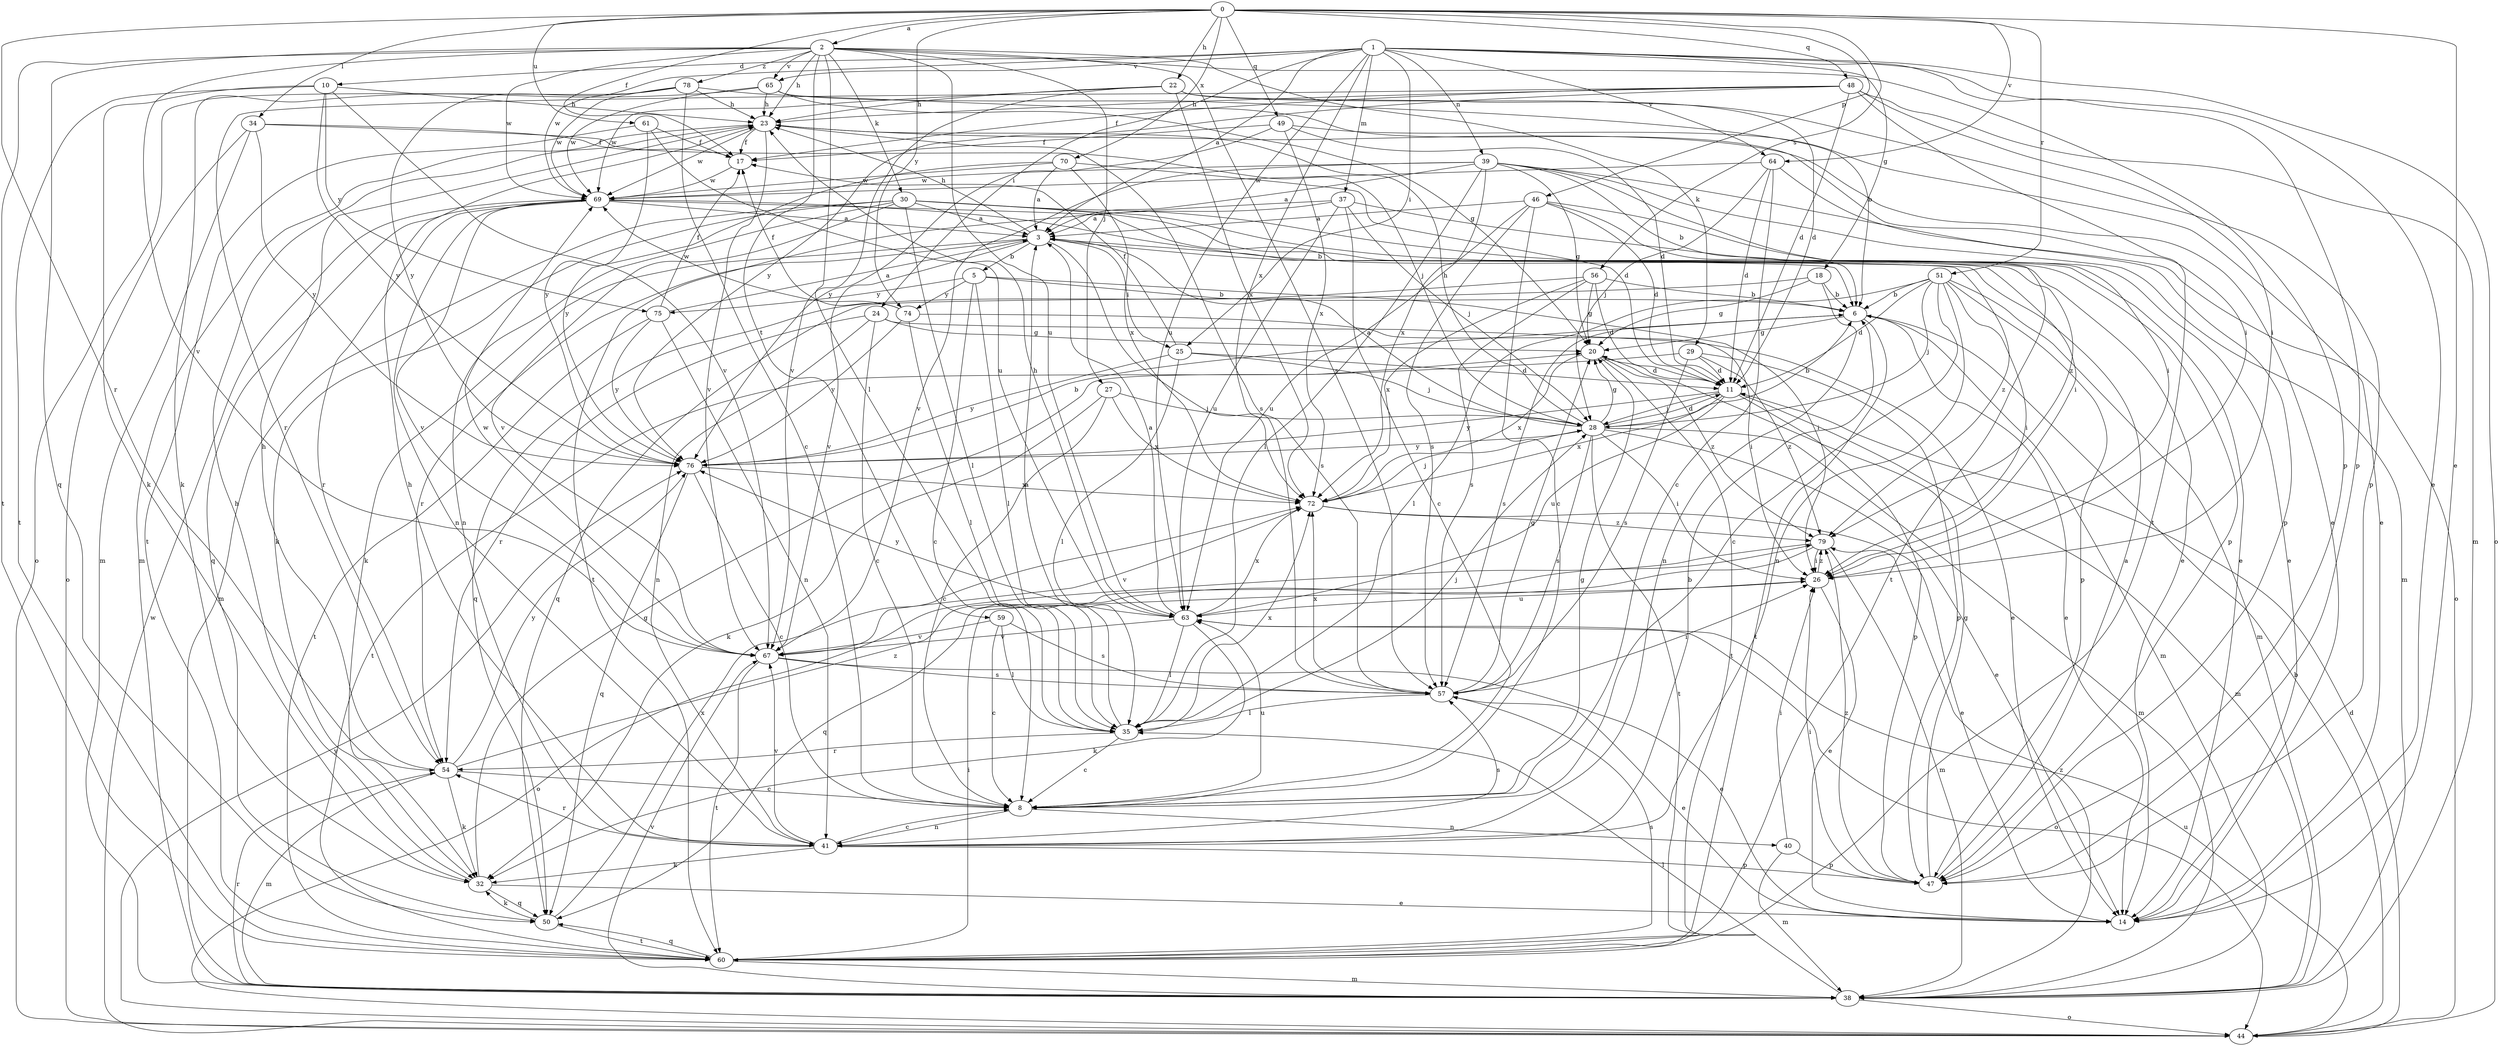 strict digraph  {
0;
1;
2;
3;
5;
6;
8;
10;
11;
14;
17;
18;
20;
22;
23;
24;
25;
26;
27;
28;
29;
30;
32;
34;
35;
37;
38;
39;
40;
41;
44;
46;
47;
48;
49;
50;
51;
54;
56;
57;
59;
60;
61;
63;
64;
65;
67;
69;
70;
72;
74;
75;
76;
78;
79;
0 -> 2  [label=a];
0 -> 14  [label=e];
0 -> 17  [label=f];
0 -> 22  [label=h];
0 -> 34  [label=l];
0 -> 46  [label=p];
0 -> 48  [label=q];
0 -> 49  [label=q];
0 -> 51  [label=r];
0 -> 54  [label=r];
0 -> 56  [label=s];
0 -> 61  [label=u];
0 -> 64  [label=v];
0 -> 70  [label=x];
0 -> 74  [label=y];
1 -> 3  [label=a];
1 -> 10  [label=d];
1 -> 14  [label=e];
1 -> 18  [label=g];
1 -> 24  [label=i];
1 -> 25  [label=i];
1 -> 37  [label=m];
1 -> 39  [label=n];
1 -> 44  [label=o];
1 -> 47  [label=p];
1 -> 63  [label=u];
1 -> 64  [label=v];
1 -> 65  [label=v];
1 -> 69  [label=w];
1 -> 72  [label=x];
2 -> 23  [label=h];
2 -> 27  [label=j];
2 -> 29  [label=k];
2 -> 30  [label=k];
2 -> 35  [label=l];
2 -> 47  [label=p];
2 -> 50  [label=q];
2 -> 57  [label=s];
2 -> 59  [label=t];
2 -> 60  [label=t];
2 -> 63  [label=u];
2 -> 65  [label=v];
2 -> 67  [label=v];
2 -> 69  [label=w];
2 -> 78  [label=z];
3 -> 5  [label=b];
3 -> 23  [label=h];
3 -> 25  [label=i];
3 -> 32  [label=k];
3 -> 54  [label=r];
3 -> 57  [label=s];
3 -> 67  [label=v];
3 -> 79  [label=z];
5 -> 6  [label=b];
5 -> 8  [label=c];
5 -> 26  [label=i];
5 -> 35  [label=l];
5 -> 74  [label=y];
5 -> 75  [label=y];
6 -> 14  [label=e];
6 -> 20  [label=g];
6 -> 38  [label=m];
6 -> 57  [label=s];
6 -> 60  [label=t];
8 -> 20  [label=g];
8 -> 40  [label=n];
8 -> 41  [label=n];
8 -> 63  [label=u];
10 -> 23  [label=h];
10 -> 32  [label=k];
10 -> 60  [label=t];
10 -> 67  [label=v];
10 -> 75  [label=y];
10 -> 76  [label=y];
11 -> 28  [label=j];
11 -> 38  [label=m];
11 -> 47  [label=p];
11 -> 63  [label=u];
11 -> 72  [label=x];
11 -> 76  [label=y];
17 -> 69  [label=w];
18 -> 6  [label=b];
18 -> 20  [label=g];
18 -> 41  [label=n];
18 -> 50  [label=q];
20 -> 11  [label=d];
20 -> 60  [label=t];
20 -> 72  [label=x];
20 -> 79  [label=z];
22 -> 11  [label=d];
22 -> 23  [label=h];
22 -> 47  [label=p];
22 -> 67  [label=v];
22 -> 69  [label=w];
22 -> 72  [label=x];
23 -> 14  [label=e];
23 -> 17  [label=f];
23 -> 38  [label=m];
23 -> 57  [label=s];
23 -> 67  [label=v];
23 -> 69  [label=w];
24 -> 8  [label=c];
24 -> 14  [label=e];
24 -> 20  [label=g];
24 -> 41  [label=n];
24 -> 54  [label=r];
25 -> 11  [label=d];
25 -> 17  [label=f];
25 -> 28  [label=j];
25 -> 35  [label=l];
25 -> 76  [label=y];
26 -> 14  [label=e];
26 -> 63  [label=u];
26 -> 79  [label=z];
27 -> 8  [label=c];
27 -> 28  [label=j];
27 -> 32  [label=k];
27 -> 72  [label=x];
28 -> 3  [label=a];
28 -> 6  [label=b];
28 -> 11  [label=d];
28 -> 14  [label=e];
28 -> 20  [label=g];
28 -> 23  [label=h];
28 -> 26  [label=i];
28 -> 38  [label=m];
28 -> 57  [label=s];
28 -> 60  [label=t];
28 -> 76  [label=y];
29 -> 11  [label=d];
29 -> 47  [label=p];
29 -> 57  [label=s];
29 -> 60  [label=t];
29 -> 79  [label=z];
30 -> 3  [label=a];
30 -> 14  [label=e];
30 -> 32  [label=k];
30 -> 35  [label=l];
30 -> 38  [label=m];
30 -> 41  [label=n];
30 -> 47  [label=p];
30 -> 67  [label=v];
30 -> 79  [label=z];
32 -> 14  [label=e];
32 -> 20  [label=g];
32 -> 23  [label=h];
32 -> 50  [label=q];
34 -> 17  [label=f];
34 -> 28  [label=j];
34 -> 38  [label=m];
34 -> 44  [label=o];
34 -> 76  [label=y];
35 -> 3  [label=a];
35 -> 8  [label=c];
35 -> 28  [label=j];
35 -> 54  [label=r];
35 -> 72  [label=x];
37 -> 3  [label=a];
37 -> 8  [label=c];
37 -> 14  [label=e];
37 -> 28  [label=j];
37 -> 60  [label=t];
37 -> 63  [label=u];
38 -> 35  [label=l];
38 -> 44  [label=o];
38 -> 54  [label=r];
38 -> 67  [label=v];
38 -> 79  [label=z];
39 -> 3  [label=a];
39 -> 6  [label=b];
39 -> 20  [label=g];
39 -> 26  [label=i];
39 -> 35  [label=l];
39 -> 38  [label=m];
39 -> 44  [label=o];
39 -> 67  [label=v];
39 -> 69  [label=w];
39 -> 72  [label=x];
40 -> 26  [label=i];
40 -> 38  [label=m];
40 -> 47  [label=p];
41 -> 6  [label=b];
41 -> 8  [label=c];
41 -> 23  [label=h];
41 -> 32  [label=k];
41 -> 47  [label=p];
41 -> 54  [label=r];
41 -> 57  [label=s];
41 -> 67  [label=v];
44 -> 6  [label=b];
44 -> 11  [label=d];
44 -> 63  [label=u];
44 -> 69  [label=w];
44 -> 76  [label=y];
46 -> 3  [label=a];
46 -> 8  [label=c];
46 -> 11  [label=d];
46 -> 14  [label=e];
46 -> 57  [label=s];
46 -> 60  [label=t];
46 -> 63  [label=u];
47 -> 3  [label=a];
47 -> 20  [label=g];
47 -> 26  [label=i];
47 -> 79  [label=z];
48 -> 11  [label=d];
48 -> 17  [label=f];
48 -> 23  [label=h];
48 -> 26  [label=i];
48 -> 38  [label=m];
48 -> 54  [label=r];
48 -> 60  [label=t];
48 -> 76  [label=y];
49 -> 11  [label=d];
49 -> 14  [label=e];
49 -> 17  [label=f];
49 -> 72  [label=x];
49 -> 76  [label=y];
50 -> 32  [label=k];
50 -> 60  [label=t];
50 -> 72  [label=x];
51 -> 6  [label=b];
51 -> 8  [label=c];
51 -> 11  [label=d];
51 -> 26  [label=i];
51 -> 28  [label=j];
51 -> 35  [label=l];
51 -> 38  [label=m];
51 -> 41  [label=n];
51 -> 47  [label=p];
54 -> 8  [label=c];
54 -> 23  [label=h];
54 -> 32  [label=k];
54 -> 38  [label=m];
54 -> 76  [label=y];
54 -> 79  [label=z];
56 -> 6  [label=b];
56 -> 11  [label=d];
56 -> 20  [label=g];
56 -> 50  [label=q];
56 -> 57  [label=s];
56 -> 72  [label=x];
57 -> 14  [label=e];
57 -> 20  [label=g];
57 -> 26  [label=i];
57 -> 35  [label=l];
57 -> 72  [label=x];
59 -> 8  [label=c];
59 -> 35  [label=l];
59 -> 57  [label=s];
59 -> 67  [label=v];
60 -> 26  [label=i];
60 -> 38  [label=m];
60 -> 50  [label=q];
60 -> 57  [label=s];
61 -> 17  [label=f];
61 -> 60  [label=t];
61 -> 63  [label=u];
61 -> 76  [label=y];
63 -> 3  [label=a];
63 -> 23  [label=h];
63 -> 32  [label=k];
63 -> 35  [label=l];
63 -> 44  [label=o];
63 -> 67  [label=v];
63 -> 72  [label=x];
63 -> 76  [label=y];
64 -> 8  [label=c];
64 -> 11  [label=d];
64 -> 28  [label=j];
64 -> 47  [label=p];
64 -> 69  [label=w];
65 -> 6  [label=b];
65 -> 20  [label=g];
65 -> 23  [label=h];
65 -> 32  [label=k];
65 -> 69  [label=w];
67 -> 14  [label=e];
67 -> 57  [label=s];
67 -> 60  [label=t];
67 -> 69  [label=w];
69 -> 3  [label=a];
69 -> 6  [label=b];
69 -> 26  [label=i];
69 -> 41  [label=n];
69 -> 50  [label=q];
69 -> 54  [label=r];
69 -> 67  [label=v];
70 -> 3  [label=a];
70 -> 11  [label=d];
70 -> 69  [label=w];
70 -> 72  [label=x];
70 -> 76  [label=y];
72 -> 14  [label=e];
72 -> 28  [label=j];
72 -> 67  [label=v];
72 -> 79  [label=z];
74 -> 17  [label=f];
74 -> 26  [label=i];
74 -> 35  [label=l];
74 -> 69  [label=w];
74 -> 76  [label=y];
75 -> 3  [label=a];
75 -> 17  [label=f];
75 -> 41  [label=n];
75 -> 60  [label=t];
75 -> 76  [label=y];
76 -> 6  [label=b];
76 -> 8  [label=c];
76 -> 50  [label=q];
76 -> 72  [label=x];
78 -> 8  [label=c];
78 -> 23  [label=h];
78 -> 26  [label=i];
78 -> 44  [label=o];
78 -> 69  [label=w];
78 -> 76  [label=y];
79 -> 26  [label=i];
79 -> 38  [label=m];
79 -> 44  [label=o];
79 -> 50  [label=q];
}
